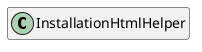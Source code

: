 @startuml
set namespaceSeparator \\
hide members
hide << alias >> circle

class InstallationHtmlHelper
@enduml
